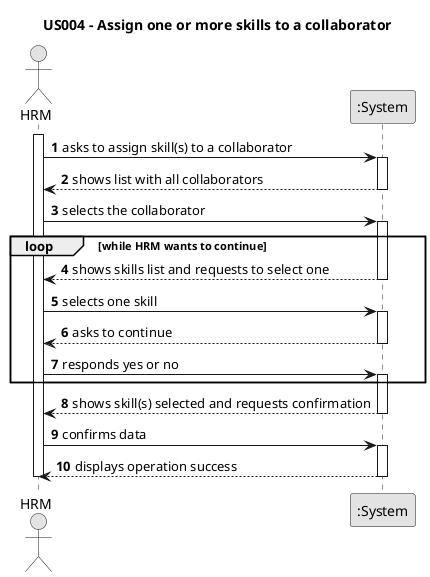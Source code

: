 @startuml
skinparam monochrome true
skinparam packageStyle rectangle
skinparam shadowing false

title US004 - Assign one or more skills to a collaborator

autonumber

actor "HRM" as Employee
participant ":System" as System

activate Employee

    Employee -> System : asks to assign skill(s) to a collaborator
    activate System

    System --> Employee : shows list with all collaborators
    deactivate System

    Employee -> System : selects the collaborator
    activate System

    loop while HRM wants to continue
    System --> Employee : shows skills list and requests to select one
    deactivate System

    Employee -> System : selects one skill
    activate System

    System --> Employee : asks to continue
    deactivate System

    Employee -> System : responds yes or no
    activate System
    end
    System --> Employee : shows skill(s) selected and requests confirmation
    deactivate System

    Employee -> System : confirms data
    activate System

    System --> Employee : displays operation success
    deactivate System

deactivate Employee
@enduml